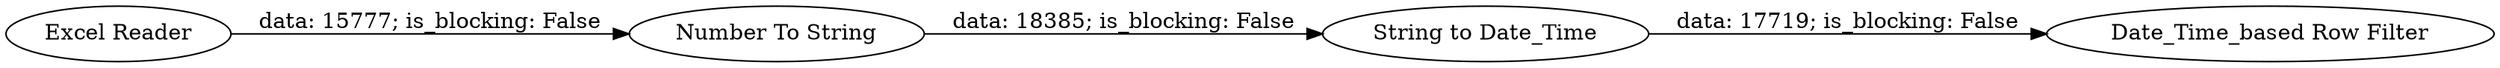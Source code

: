 digraph {
	"8044293232594406137_4" [label="Date_Time_based Row Filter"]
	"8044293232594406137_2" [label="Number To String"]
	"8044293232594406137_3" [label="String to Date_Time"]
	"8044293232594406137_1" [label="Excel Reader"]
	"8044293232594406137_1" -> "8044293232594406137_2" [label="data: 15777; is_blocking: False"]
	"8044293232594406137_3" -> "8044293232594406137_4" [label="data: 17719; is_blocking: False"]
	"8044293232594406137_2" -> "8044293232594406137_3" [label="data: 18385; is_blocking: False"]
	rankdir=LR
}
